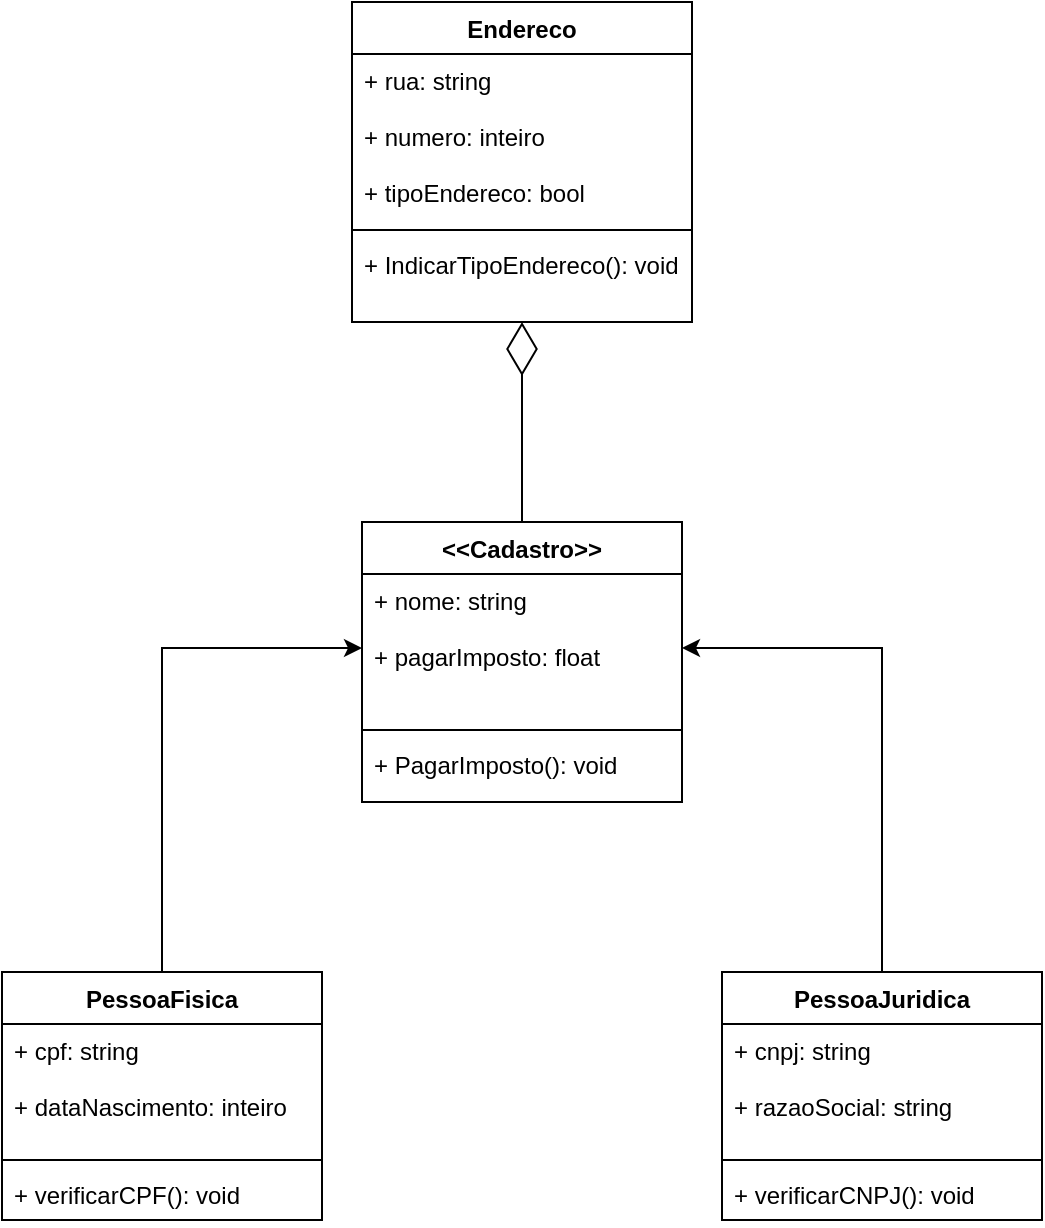 <mxfile version="15.6.8" type="github">
  <diagram id="b2dktZJbDQfpMzh0wcZC" name="Page-1">
    <mxGraphModel dx="1267" dy="715" grid="1" gridSize="10" guides="1" tooltips="1" connect="1" arrows="1" fold="1" page="1" pageScale="1" pageWidth="827" pageHeight="1169" math="0" shadow="0">
      <root>
        <mxCell id="0" />
        <mxCell id="1" parent="0" />
        <mxCell id="jGs7gPCBUTHgC5eeiBmo-29" value="Endereco" style="swimlane;fontStyle=1;align=center;verticalAlign=top;childLayout=stackLayout;horizontal=1;startSize=26;horizontalStack=0;resizeParent=1;resizeParentMax=0;resizeLast=0;collapsible=1;marginBottom=0;" vertex="1" parent="1">
          <mxGeometry x="335" y="100" width="170" height="160" as="geometry" />
        </mxCell>
        <mxCell id="jGs7gPCBUTHgC5eeiBmo-30" value="+ rua: string&#xa;&#xa;+ numero: inteiro&#xa;&#xa;+ tipoEndereco: bool" style="text;strokeColor=none;fillColor=none;align=left;verticalAlign=top;spacingLeft=4;spacingRight=4;overflow=hidden;rotatable=0;points=[[0,0.5],[1,0.5]];portConstraint=eastwest;" vertex="1" parent="jGs7gPCBUTHgC5eeiBmo-29">
          <mxGeometry y="26" width="170" height="84" as="geometry" />
        </mxCell>
        <mxCell id="jGs7gPCBUTHgC5eeiBmo-31" value="" style="line;strokeWidth=1;fillColor=none;align=left;verticalAlign=middle;spacingTop=-1;spacingLeft=3;spacingRight=3;rotatable=0;labelPosition=right;points=[];portConstraint=eastwest;" vertex="1" parent="jGs7gPCBUTHgC5eeiBmo-29">
          <mxGeometry y="110" width="170" height="8" as="geometry" />
        </mxCell>
        <mxCell id="jGs7gPCBUTHgC5eeiBmo-32" value="+ IndicarTipoEndereco(): void" style="text;strokeColor=none;fillColor=none;align=left;verticalAlign=top;spacingLeft=4;spacingRight=4;overflow=hidden;rotatable=0;points=[[0,0.5],[1,0.5]];portConstraint=eastwest;" vertex="1" parent="jGs7gPCBUTHgC5eeiBmo-29">
          <mxGeometry y="118" width="170" height="42" as="geometry" />
        </mxCell>
        <mxCell id="jGs7gPCBUTHgC5eeiBmo-43" style="edgeStyle=orthogonalEdgeStyle;rounded=0;orthogonalLoop=1;jettySize=auto;html=1;exitX=0.5;exitY=0;exitDx=0;exitDy=0;entryX=0;entryY=0.5;entryDx=0;entryDy=0;" edge="1" parent="1" source="jGs7gPCBUTHgC5eeiBmo-33" target="jGs7gPCBUTHgC5eeiBmo-38">
          <mxGeometry relative="1" as="geometry" />
        </mxCell>
        <mxCell id="jGs7gPCBUTHgC5eeiBmo-33" value="PessoaFisica" style="swimlane;fontStyle=1;align=center;verticalAlign=top;childLayout=stackLayout;horizontal=1;startSize=26;horizontalStack=0;resizeParent=1;resizeParentMax=0;resizeLast=0;collapsible=1;marginBottom=0;" vertex="1" parent="1">
          <mxGeometry x="160" y="585" width="160" height="124" as="geometry" />
        </mxCell>
        <mxCell id="jGs7gPCBUTHgC5eeiBmo-34" value="+ cpf: string&#xa;&#xa;+ dataNascimento: inteiro" style="text;strokeColor=none;fillColor=none;align=left;verticalAlign=top;spacingLeft=4;spacingRight=4;overflow=hidden;rotatable=0;points=[[0,0.5],[1,0.5]];portConstraint=eastwest;" vertex="1" parent="jGs7gPCBUTHgC5eeiBmo-33">
          <mxGeometry y="26" width="160" height="64" as="geometry" />
        </mxCell>
        <mxCell id="jGs7gPCBUTHgC5eeiBmo-35" value="" style="line;strokeWidth=1;fillColor=none;align=left;verticalAlign=middle;spacingTop=-1;spacingLeft=3;spacingRight=3;rotatable=0;labelPosition=right;points=[];portConstraint=eastwest;" vertex="1" parent="jGs7gPCBUTHgC5eeiBmo-33">
          <mxGeometry y="90" width="160" height="8" as="geometry" />
        </mxCell>
        <mxCell id="jGs7gPCBUTHgC5eeiBmo-36" value="+ verificarCPF(): void" style="text;strokeColor=none;fillColor=none;align=left;verticalAlign=top;spacingLeft=4;spacingRight=4;overflow=hidden;rotatable=0;points=[[0,0.5],[1,0.5]];portConstraint=eastwest;" vertex="1" parent="jGs7gPCBUTHgC5eeiBmo-33">
          <mxGeometry y="98" width="160" height="26" as="geometry" />
        </mxCell>
        <mxCell id="jGs7gPCBUTHgC5eeiBmo-37" value="&lt;&lt;Cadastro&gt;&gt;" style="swimlane;fontStyle=1;align=center;verticalAlign=top;childLayout=stackLayout;horizontal=1;startSize=26;horizontalStack=0;resizeParent=1;resizeParentMax=0;resizeLast=0;collapsible=1;marginBottom=0;" vertex="1" parent="1">
          <mxGeometry x="340" y="360" width="160" height="140" as="geometry" />
        </mxCell>
        <mxCell id="jGs7gPCBUTHgC5eeiBmo-38" value="+ nome: string&#xa;&#xa;+ pagarImposto: float" style="text;strokeColor=none;fillColor=none;align=left;verticalAlign=top;spacingLeft=4;spacingRight=4;overflow=hidden;rotatable=0;points=[[0,0.5],[1,0.5]];portConstraint=eastwest;" vertex="1" parent="jGs7gPCBUTHgC5eeiBmo-37">
          <mxGeometry y="26" width="160" height="74" as="geometry" />
        </mxCell>
        <mxCell id="jGs7gPCBUTHgC5eeiBmo-39" value="" style="line;strokeWidth=1;fillColor=none;align=left;verticalAlign=middle;spacingTop=-1;spacingLeft=3;spacingRight=3;rotatable=0;labelPosition=right;points=[];portConstraint=eastwest;" vertex="1" parent="jGs7gPCBUTHgC5eeiBmo-37">
          <mxGeometry y="100" width="160" height="8" as="geometry" />
        </mxCell>
        <mxCell id="jGs7gPCBUTHgC5eeiBmo-40" value="+ PagarImposto(): void" style="text;strokeColor=none;fillColor=none;align=left;verticalAlign=top;spacingLeft=4;spacingRight=4;overflow=hidden;rotatable=0;points=[[0,0.5],[1,0.5]];portConstraint=eastwest;" vertex="1" parent="jGs7gPCBUTHgC5eeiBmo-37">
          <mxGeometry y="108" width="160" height="32" as="geometry" />
        </mxCell>
        <mxCell id="jGs7gPCBUTHgC5eeiBmo-41" value="" style="endArrow=diamondThin;endFill=0;endSize=24;html=1;rounded=0;exitX=0.5;exitY=0;exitDx=0;exitDy=0;" edge="1" parent="1" source="jGs7gPCBUTHgC5eeiBmo-37" target="jGs7gPCBUTHgC5eeiBmo-32">
          <mxGeometry width="160" relative="1" as="geometry">
            <mxPoint x="420" y="340" as="sourcePoint" />
            <mxPoint x="490" y="600" as="targetPoint" />
          </mxGeometry>
        </mxCell>
        <mxCell id="jGs7gPCBUTHgC5eeiBmo-48" style="edgeStyle=orthogonalEdgeStyle;rounded=0;orthogonalLoop=1;jettySize=auto;html=1;exitX=0.5;exitY=0;exitDx=0;exitDy=0;entryX=1;entryY=0.5;entryDx=0;entryDy=0;" edge="1" parent="1" source="jGs7gPCBUTHgC5eeiBmo-44" target="jGs7gPCBUTHgC5eeiBmo-38">
          <mxGeometry relative="1" as="geometry" />
        </mxCell>
        <mxCell id="jGs7gPCBUTHgC5eeiBmo-44" value="PessoaJuridica" style="swimlane;fontStyle=1;align=center;verticalAlign=top;childLayout=stackLayout;horizontal=1;startSize=26;horizontalStack=0;resizeParent=1;resizeParentMax=0;resizeLast=0;collapsible=1;marginBottom=0;" vertex="1" parent="1">
          <mxGeometry x="520" y="585" width="160" height="124" as="geometry" />
        </mxCell>
        <mxCell id="jGs7gPCBUTHgC5eeiBmo-45" value="+ cnpj: string&#xa;&#xa;+ razaoSocial: string" style="text;strokeColor=none;fillColor=none;align=left;verticalAlign=top;spacingLeft=4;spacingRight=4;overflow=hidden;rotatable=0;points=[[0,0.5],[1,0.5]];portConstraint=eastwest;" vertex="1" parent="jGs7gPCBUTHgC5eeiBmo-44">
          <mxGeometry y="26" width="160" height="64" as="geometry" />
        </mxCell>
        <mxCell id="jGs7gPCBUTHgC5eeiBmo-46" value="" style="line;strokeWidth=1;fillColor=none;align=left;verticalAlign=middle;spacingTop=-1;spacingLeft=3;spacingRight=3;rotatable=0;labelPosition=right;points=[];portConstraint=eastwest;" vertex="1" parent="jGs7gPCBUTHgC5eeiBmo-44">
          <mxGeometry y="90" width="160" height="8" as="geometry" />
        </mxCell>
        <mxCell id="jGs7gPCBUTHgC5eeiBmo-47" value="+ verificarCNPJ(): void" style="text;strokeColor=none;fillColor=none;align=left;verticalAlign=top;spacingLeft=4;spacingRight=4;overflow=hidden;rotatable=0;points=[[0,0.5],[1,0.5]];portConstraint=eastwest;" vertex="1" parent="jGs7gPCBUTHgC5eeiBmo-44">
          <mxGeometry y="98" width="160" height="26" as="geometry" />
        </mxCell>
      </root>
    </mxGraphModel>
  </diagram>
</mxfile>
